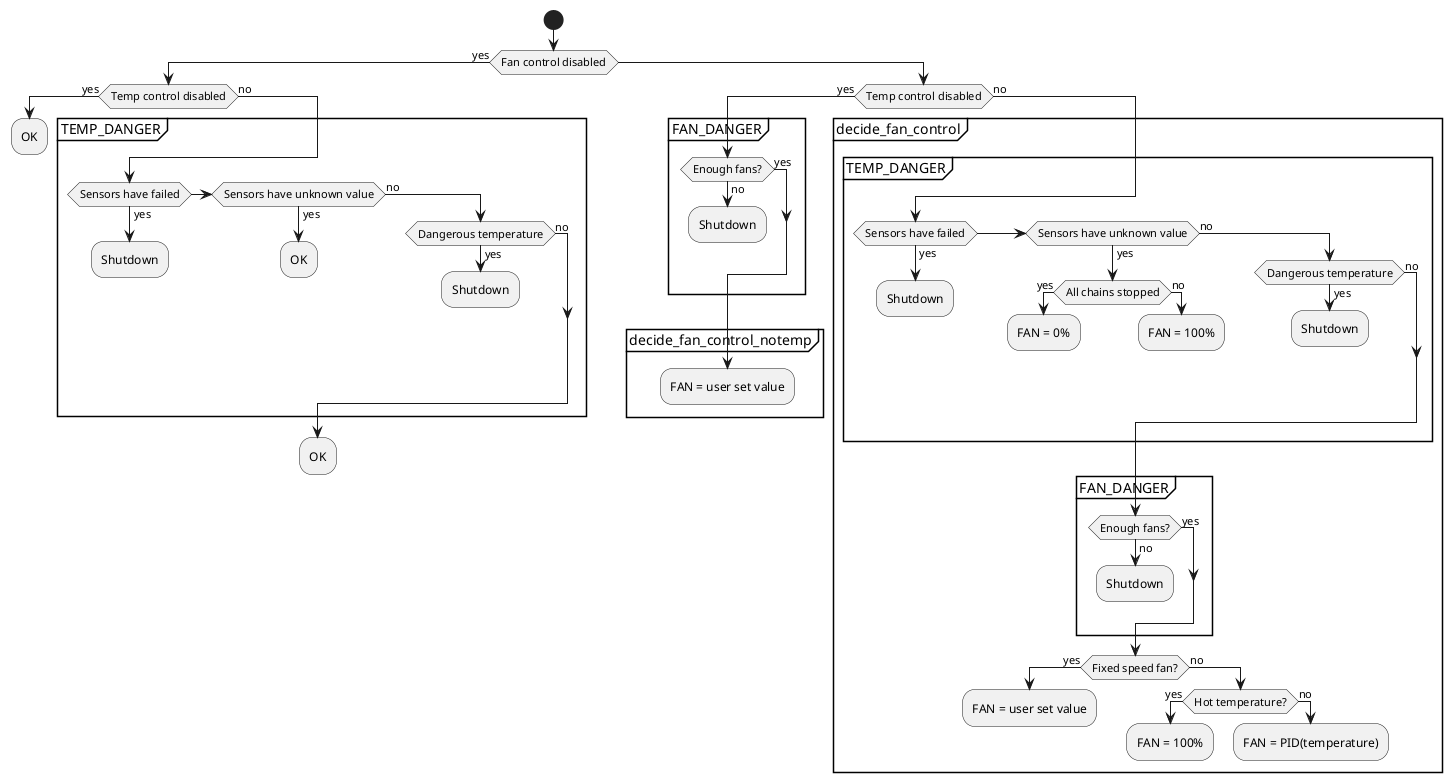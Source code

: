 @startuml

start
if (Fan control disabled) then (yes)
	if (Temp control disabled) then (yes)
		:OK;
		detach
	else (no)
			partition TEMP_DANGER {
		if (Sensors have failed) then (yes)
			:Shutdown;
			detach
		elseif (Sensors have unknown value) then (yes)
			:OK;
			detach
		else (no)
			if (Dangerous temperature) then (yes)
				:Shutdown;
				detach
			else (no)
			endif
		endif
			}
				:OK;
				detach
	endif
else
	if (Temp control disabled) then (yes)
		partition FAN_DANGER {
		if (Enough fans?) then (no)
			:Shutdown;
			detach
		else (yes)
		endif
		}
		partition decide_fan_control_notemp {
			:FAN = user set value;
			detach
		}
	else (no)
		partition decide_fan_control {
		partition TEMP_DANGER {
		if (Sensors have failed) then (yes)
			:Shutdown;
			detach
		elseif (Sensors have unknown value) then (yes)
			if (All chains stopped) then (yes)
				:FAN = 0%;
				detach
			else (no)
				:FAN = 100%;
				detach
			endif
		else (no)
			if (Dangerous temperature) then (yes)
				:Shutdown;
				detach
			else (no)
			endif
		endif
		}
			partition FAN_DANGER {
				if (Enough fans?) then (no)
					:Shutdown;
					detach
				else (yes)
				endif
			}
			if (Fixed speed fan?) then (yes)
				:FAN = user set value;
				detach
			else (no)
				if (Hot temperature?) then (yes)
					:FAN = 100%;
					detach
				else (no)
					:FAN = PID(temperature);
					detach;
				endif
			endif
		}
	endif
endif

@enduml
